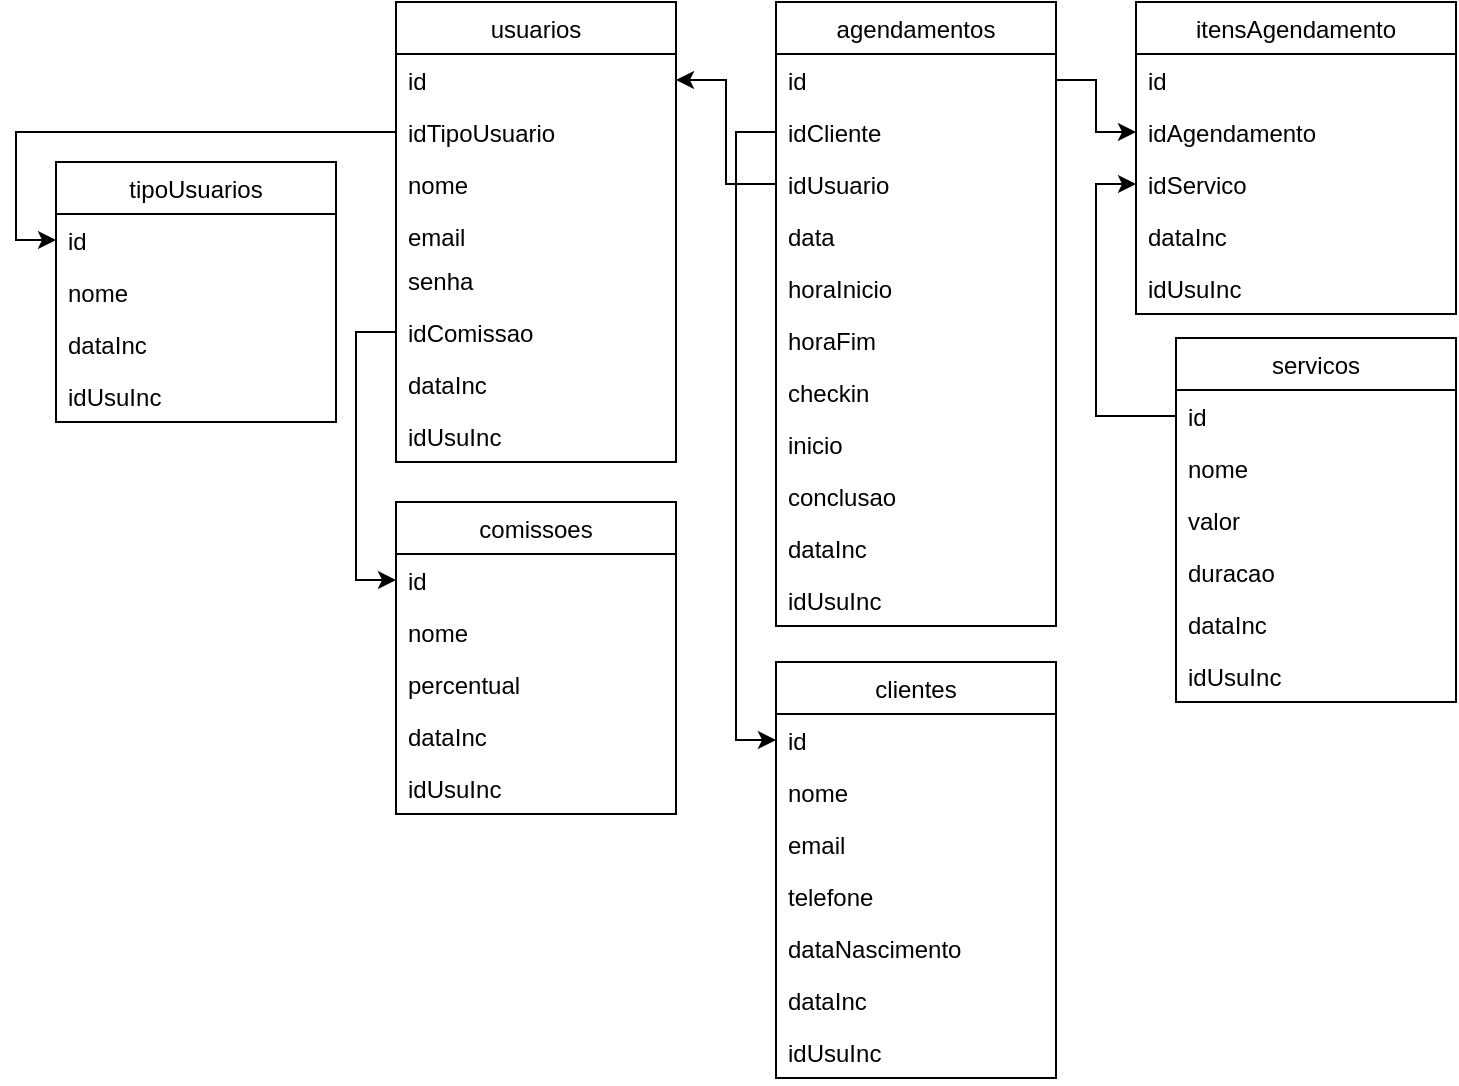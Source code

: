<mxfile version="20.8.16" type="google"><diagram name="Página-1" id="SHHtlzfL3rU4ALIqqouc"><mxGraphModel grid="1" page="1" gridSize="10" guides="1" tooltips="1" connect="1" arrows="1" fold="1" pageScale="1" pageWidth="827" pageHeight="1169" math="0" shadow="0"><root><mxCell id="0"/><mxCell id="1" parent="0"/><mxCell id="tINM5z-sRRij0y-X3o1b-5" value="usuarios" style="swimlane;fontStyle=0;childLayout=stackLayout;horizontal=1;startSize=26;fillColor=none;horizontalStack=0;resizeParent=1;resizeParentMax=0;resizeLast=0;collapsible=1;marginBottom=0;" vertex="1" parent="1"><mxGeometry x="200" y="10" width="140" height="230" as="geometry"/></mxCell><mxCell id="tINM5z-sRRij0y-X3o1b-6" value="id" style="text;strokeColor=none;fillColor=none;align=left;verticalAlign=top;spacingLeft=4;spacingRight=4;overflow=hidden;rotatable=0;points=[[0,0.5],[1,0.5]];portConstraint=eastwest;" vertex="1" parent="tINM5z-sRRij0y-X3o1b-5"><mxGeometry y="26" width="140" height="26" as="geometry"/></mxCell><UserObject label="idTipoUsuario" id="tINM5z-sRRij0y-X3o1b-172"><mxCell style="text;strokeColor=none;fillColor=none;align=left;verticalAlign=top;spacingLeft=4;spacingRight=4;overflow=hidden;rotatable=0;points=[[0,0.5],[1,0.5]];portConstraint=eastwest;" vertex="1" parent="tINM5z-sRRij0y-X3o1b-5"><mxGeometry y="52" width="140" height="26" as="geometry"/></mxCell></UserObject><mxCell id="tINM5z-sRRij0y-X3o1b-7" value="nome" style="text;strokeColor=none;fillColor=none;align=left;verticalAlign=top;spacingLeft=4;spacingRight=4;overflow=hidden;rotatable=0;points=[[0,0.5],[1,0.5]];portConstraint=eastwest;" vertex="1" parent="tINM5z-sRRij0y-X3o1b-5"><mxGeometry y="78" width="140" height="26" as="geometry"/></mxCell><mxCell id="tINM5z-sRRij0y-X3o1b-8" value="email" style="text;strokeColor=none;fillColor=none;align=left;verticalAlign=top;spacingLeft=4;spacingRight=4;overflow=hidden;rotatable=0;points=[[0,0.5],[1,0.5]];portConstraint=eastwest;" vertex="1" parent="tINM5z-sRRij0y-X3o1b-5"><mxGeometry y="104" width="140" height="22" as="geometry"/></mxCell><mxCell id="tINM5z-sRRij0y-X3o1b-9" value="senha" style="text;strokeColor=none;fillColor=none;align=left;verticalAlign=top;spacingLeft=4;spacingRight=4;overflow=hidden;rotatable=0;points=[[0,0.5],[1,0.5]];portConstraint=eastwest;" vertex="1" parent="tINM5z-sRRij0y-X3o1b-5"><mxGeometry y="126" width="140" height="26" as="geometry"/></mxCell><mxCell id="tINM5z-sRRij0y-X3o1b-208" value="idComissao" style="text;strokeColor=none;fillColor=none;align=left;verticalAlign=top;spacingLeft=4;spacingRight=4;overflow=hidden;rotatable=0;points=[[0,0.5],[1,0.5]];portConstraint=eastwest;" vertex="1" parent="tINM5z-sRRij0y-X3o1b-5"><mxGeometry y="152" width="140" height="26" as="geometry"/></mxCell><mxCell id="tINM5z-sRRij0y-X3o1b-20" value="dataInc" style="text;strokeColor=none;fillColor=none;align=left;verticalAlign=top;spacingLeft=4;spacingRight=4;overflow=hidden;rotatable=0;points=[[0,0.5],[1,0.5]];portConstraint=eastwest;" vertex="1" parent="tINM5z-sRRij0y-X3o1b-5"><mxGeometry y="178" width="140" height="26" as="geometry"/></mxCell><mxCell id="tINM5z-sRRij0y-X3o1b-21" value="idUsuInc" style="text;strokeColor=none;fillColor=none;align=left;verticalAlign=top;spacingLeft=4;spacingRight=4;overflow=hidden;rotatable=0;points=[[0,0.5],[1,0.5]];portConstraint=eastwest;" vertex="1" parent="tINM5z-sRRij0y-X3o1b-5"><mxGeometry y="204" width="140" height="26" as="geometry"/></mxCell><mxCell id="tINM5z-sRRij0y-X3o1b-22" value="agendamentos" style="swimlane;fontStyle=0;childLayout=stackLayout;horizontal=1;startSize=26;fillColor=none;horizontalStack=0;resizeParent=1;resizeParentMax=0;resizeLast=0;collapsible=1;marginBottom=0;" vertex="1" parent="1"><mxGeometry x="390" y="10" width="140" height="312" as="geometry"/></mxCell><mxCell id="tINM5z-sRRij0y-X3o1b-23" value="id" style="text;strokeColor=none;fillColor=none;align=left;verticalAlign=top;spacingLeft=4;spacingRight=4;overflow=hidden;rotatable=0;points=[[0,0.5],[1,0.5]];portConstraint=eastwest;" vertex="1" parent="tINM5z-sRRij0y-X3o1b-22"><mxGeometry y="26" width="140" height="26" as="geometry"/></mxCell><mxCell id="tINM5z-sRRij0y-X3o1b-24" value="idCliente" style="text;strokeColor=none;fillColor=none;align=left;verticalAlign=top;spacingLeft=4;spacingRight=4;overflow=hidden;rotatable=0;points=[[0,0.5],[1,0.5]];portConstraint=eastwest;" vertex="1" parent="tINM5z-sRRij0y-X3o1b-22"><mxGeometry y="52" width="140" height="26" as="geometry"/></mxCell><mxCell id="tINM5z-sRRij0y-X3o1b-25" value="idUsuario" style="text;strokeColor=none;fillColor=none;align=left;verticalAlign=top;spacingLeft=4;spacingRight=4;overflow=hidden;rotatable=0;points=[[0,0.5],[1,0.5]];portConstraint=eastwest;" vertex="1" parent="tINM5z-sRRij0y-X3o1b-22"><mxGeometry y="78" width="140" height="26" as="geometry"/></mxCell><mxCell id="tINM5z-sRRij0y-X3o1b-26" value="data" style="text;strokeColor=none;fillColor=none;align=left;verticalAlign=top;spacingLeft=4;spacingRight=4;overflow=hidden;rotatable=0;points=[[0,0.5],[1,0.5]];portConstraint=eastwest;" vertex="1" parent="tINM5z-sRRij0y-X3o1b-22"><mxGeometry y="104" width="140" height="26" as="geometry"/></mxCell><mxCell id="tINM5z-sRRij0y-X3o1b-27" value="horaInicio" style="text;strokeColor=none;fillColor=none;align=left;verticalAlign=top;spacingLeft=4;spacingRight=4;overflow=hidden;rotatable=0;points=[[0,0.5],[1,0.5]];portConstraint=eastwest;" vertex="1" parent="tINM5z-sRRij0y-X3o1b-22"><mxGeometry y="130" width="140" height="26" as="geometry"/></mxCell><mxCell id="tINM5z-sRRij0y-X3o1b-28" value="horaFim" style="text;strokeColor=none;fillColor=none;align=left;verticalAlign=top;spacingLeft=4;spacingRight=4;overflow=hidden;rotatable=0;points=[[0,0.5],[1,0.5]];portConstraint=eastwest;" vertex="1" parent="tINM5z-sRRij0y-X3o1b-22"><mxGeometry y="156" width="140" height="26" as="geometry"/></mxCell><mxCell id="tINM5z-sRRij0y-X3o1b-29" value="checkin" style="text;strokeColor=none;fillColor=none;align=left;verticalAlign=top;spacingLeft=4;spacingRight=4;overflow=hidden;rotatable=0;points=[[0,0.5],[1,0.5]];portConstraint=eastwest;" vertex="1" parent="tINM5z-sRRij0y-X3o1b-22"><mxGeometry y="182" width="140" height="26" as="geometry"/></mxCell><mxCell id="tINM5z-sRRij0y-X3o1b-30" value="inicio" style="text;strokeColor=none;fillColor=none;align=left;verticalAlign=top;spacingLeft=4;spacingRight=4;overflow=hidden;rotatable=0;points=[[0,0.5],[1,0.5]];portConstraint=eastwest;" vertex="1" parent="tINM5z-sRRij0y-X3o1b-22"><mxGeometry y="208" width="140" height="26" as="geometry"/></mxCell><mxCell id="tINM5z-sRRij0y-X3o1b-31" value="conclusao" style="text;strokeColor=none;fillColor=none;align=left;verticalAlign=top;spacingLeft=4;spacingRight=4;overflow=hidden;rotatable=0;points=[[0,0.5],[1,0.5]];portConstraint=eastwest;" vertex="1" parent="tINM5z-sRRij0y-X3o1b-22"><mxGeometry y="234" width="140" height="26" as="geometry"/></mxCell><mxCell id="tINM5z-sRRij0y-X3o1b-37" value="dataInc" style="text;strokeColor=none;fillColor=none;align=left;verticalAlign=top;spacingLeft=4;spacingRight=4;overflow=hidden;rotatable=0;points=[[0,0.5],[1,0.5]];portConstraint=eastwest;" vertex="1" parent="tINM5z-sRRij0y-X3o1b-22"><mxGeometry y="260" width="140" height="26" as="geometry"/></mxCell><mxCell id="tINM5z-sRRij0y-X3o1b-38" value="idUsuInc" style="text;strokeColor=none;fillColor=none;align=left;verticalAlign=top;spacingLeft=4;spacingRight=4;overflow=hidden;rotatable=0;points=[[0,0.5],[1,0.5]];portConstraint=eastwest;" vertex="1" parent="tINM5z-sRRij0y-X3o1b-22"><mxGeometry y="286" width="140" height="26" as="geometry"/></mxCell><mxCell id="tINM5z-sRRij0y-X3o1b-56" value="itensAgendamento" style="swimlane;fontStyle=0;childLayout=stackLayout;horizontal=1;startSize=26;fillColor=none;horizontalStack=0;resizeParent=1;resizeParentMax=0;resizeLast=0;collapsible=1;marginBottom=0;" vertex="1" parent="1"><mxGeometry x="570" y="10" width="160" height="156" as="geometry"><mxRectangle x="650" y="40" width="190" height="30" as="alternateBounds"/></mxGeometry></mxCell><mxCell id="tINM5z-sRRij0y-X3o1b-57" value="id" style="text;strokeColor=none;fillColor=none;align=left;verticalAlign=top;spacingLeft=4;spacingRight=4;overflow=hidden;rotatable=0;points=[[0,0.5],[1,0.5]];portConstraint=eastwest;" vertex="1" parent="tINM5z-sRRij0y-X3o1b-56"><mxGeometry y="26" width="160" height="26" as="geometry"/></mxCell><mxCell id="tINM5z-sRRij0y-X3o1b-58" value="idAgendamento" style="text;strokeColor=none;fillColor=none;align=left;verticalAlign=top;spacingLeft=4;spacingRight=4;overflow=hidden;rotatable=0;points=[[0,0.5],[1,0.5]];portConstraint=eastwest;" vertex="1" parent="tINM5z-sRRij0y-X3o1b-56"><mxGeometry y="52" width="160" height="26" as="geometry"/></mxCell><mxCell id="tINM5z-sRRij0y-X3o1b-59" value="idServico" style="text;strokeColor=none;fillColor=none;align=left;verticalAlign=top;spacingLeft=4;spacingRight=4;overflow=hidden;rotatable=0;points=[[0,0.5],[1,0.5]];portConstraint=eastwest;" vertex="1" parent="tINM5z-sRRij0y-X3o1b-56"><mxGeometry y="78" width="160" height="26" as="geometry"/></mxCell><mxCell id="tINM5z-sRRij0y-X3o1b-71" value="dataInc" style="text;strokeColor=none;fillColor=none;align=left;verticalAlign=top;spacingLeft=4;spacingRight=4;overflow=hidden;rotatable=0;points=[[0,0.5],[1,0.5]];portConstraint=eastwest;" vertex="1" parent="tINM5z-sRRij0y-X3o1b-56"><mxGeometry y="104" width="160" height="26" as="geometry"/></mxCell><mxCell id="tINM5z-sRRij0y-X3o1b-72" value="idUsuInc" style="text;strokeColor=none;fillColor=none;align=left;verticalAlign=top;spacingLeft=4;spacingRight=4;overflow=hidden;rotatable=0;points=[[0,0.5],[1,0.5]];portConstraint=eastwest;" vertex="1" parent="tINM5z-sRRij0y-X3o1b-56"><mxGeometry y="130" width="160" height="26" as="geometry"/></mxCell><mxCell id="tINM5z-sRRij0y-X3o1b-90" value="tipoUsuarios" style="swimlane;fontStyle=0;childLayout=stackLayout;horizontal=1;startSize=26;fillColor=none;horizontalStack=0;resizeParent=1;resizeParentMax=0;resizeLast=0;collapsible=1;marginBottom=0;" vertex="1" parent="1"><mxGeometry x="30" y="90" width="140" height="130" as="geometry"/></mxCell><mxCell id="tINM5z-sRRij0y-X3o1b-91" value="id" style="text;strokeColor=none;fillColor=none;align=left;verticalAlign=top;spacingLeft=4;spacingRight=4;overflow=hidden;rotatable=0;points=[[0,0.5],[1,0.5]];portConstraint=eastwest;" vertex="1" parent="tINM5z-sRRij0y-X3o1b-90"><mxGeometry y="26" width="140" height="26" as="geometry"/></mxCell><mxCell id="tINM5z-sRRij0y-X3o1b-92" value="nome" style="text;strokeColor=none;fillColor=none;align=left;verticalAlign=top;spacingLeft=4;spacingRight=4;overflow=hidden;rotatable=0;points=[[0,0.5],[1,0.5]];portConstraint=eastwest;" vertex="1" parent="tINM5z-sRRij0y-X3o1b-90"><mxGeometry y="52" width="140" height="26" as="geometry"/></mxCell><mxCell id="tINM5z-sRRij0y-X3o1b-105" value="dataInc" style="text;strokeColor=none;fillColor=none;align=left;verticalAlign=top;spacingLeft=4;spacingRight=4;overflow=hidden;rotatable=0;points=[[0,0.5],[1,0.5]];portConstraint=eastwest;" vertex="1" parent="tINM5z-sRRij0y-X3o1b-90"><mxGeometry y="78" width="140" height="26" as="geometry"/></mxCell><mxCell id="tINM5z-sRRij0y-X3o1b-106" value="idUsuInc" style="text;strokeColor=none;fillColor=none;align=left;verticalAlign=top;spacingLeft=4;spacingRight=4;overflow=hidden;rotatable=0;points=[[0,0.5],[1,0.5]];portConstraint=eastwest;" vertex="1" parent="tINM5z-sRRij0y-X3o1b-90"><mxGeometry y="104" width="140" height="26" as="geometry"/></mxCell><mxCell id="tINM5z-sRRij0y-X3o1b-124" value="servicos" style="swimlane;fontStyle=0;childLayout=stackLayout;horizontal=1;startSize=26;fillColor=none;horizontalStack=0;resizeParent=1;resizeParentMax=0;resizeLast=0;collapsible=1;marginBottom=0;" vertex="1" parent="1"><mxGeometry x="590" y="178" width="140" height="182" as="geometry"/></mxCell><mxCell id="tINM5z-sRRij0y-X3o1b-125" value="id" style="text;strokeColor=none;fillColor=none;align=left;verticalAlign=top;spacingLeft=4;spacingRight=4;overflow=hidden;rotatable=0;points=[[0,0.5],[1,0.5]];portConstraint=eastwest;" vertex="1" parent="tINM5z-sRRij0y-X3o1b-124"><mxGeometry y="26" width="140" height="26" as="geometry"/></mxCell><mxCell id="tINM5z-sRRij0y-X3o1b-126" value="nome" style="text;strokeColor=none;fillColor=none;align=left;verticalAlign=top;spacingLeft=4;spacingRight=4;overflow=hidden;rotatable=0;points=[[0,0.5],[1,0.5]];portConstraint=eastwest;" vertex="1" parent="tINM5z-sRRij0y-X3o1b-124"><mxGeometry y="52" width="140" height="26" as="geometry"/></mxCell><mxCell id="tINM5z-sRRij0y-X3o1b-127" value="valor" style="text;strokeColor=none;fillColor=none;align=left;verticalAlign=top;spacingLeft=4;spacingRight=4;overflow=hidden;rotatable=0;points=[[0,0.5],[1,0.5]];portConstraint=eastwest;" vertex="1" parent="tINM5z-sRRij0y-X3o1b-124"><mxGeometry y="78" width="140" height="26" as="geometry"/></mxCell><mxCell id="tINM5z-sRRij0y-X3o1b-128" value="duracao" style="text;strokeColor=none;fillColor=none;align=left;verticalAlign=top;spacingLeft=4;spacingRight=4;overflow=hidden;rotatable=0;points=[[0,0.5],[1,0.5]];portConstraint=eastwest;" vertex="1" parent="tINM5z-sRRij0y-X3o1b-124"><mxGeometry y="104" width="140" height="26" as="geometry"/></mxCell><mxCell id="tINM5z-sRRij0y-X3o1b-139" value="dataInc" style="text;strokeColor=none;fillColor=none;align=left;verticalAlign=top;spacingLeft=4;spacingRight=4;overflow=hidden;rotatable=0;points=[[0,0.5],[1,0.5]];portConstraint=eastwest;" vertex="1" parent="tINM5z-sRRij0y-X3o1b-124"><mxGeometry y="130" width="140" height="26" as="geometry"/></mxCell><mxCell id="tINM5z-sRRij0y-X3o1b-140" value="idUsuInc" style="text;strokeColor=none;fillColor=none;align=left;verticalAlign=top;spacingLeft=4;spacingRight=4;overflow=hidden;rotatable=0;points=[[0,0.5],[1,0.5]];portConstraint=eastwest;" vertex="1" parent="tINM5z-sRRij0y-X3o1b-124"><mxGeometry y="156" width="140" height="26" as="geometry"/></mxCell><mxCell id="tINM5z-sRRij0y-X3o1b-141" value="clientes" style="swimlane;fontStyle=0;childLayout=stackLayout;horizontal=1;startSize=26;fillColor=none;horizontalStack=0;resizeParent=1;resizeParentMax=0;resizeLast=0;collapsible=1;marginBottom=0;" vertex="1" parent="1"><mxGeometry x="390" y="340" width="140" height="208" as="geometry"/></mxCell><mxCell id="tINM5z-sRRij0y-X3o1b-142" value="id" style="text;strokeColor=none;fillColor=none;align=left;verticalAlign=top;spacingLeft=4;spacingRight=4;overflow=hidden;rotatable=0;points=[[0,0.5],[1,0.5]];portConstraint=eastwest;" vertex="1" parent="tINM5z-sRRij0y-X3o1b-141"><mxGeometry y="26" width="140" height="26" as="geometry"/></mxCell><mxCell id="tINM5z-sRRij0y-X3o1b-143" value="nome" style="text;strokeColor=none;fillColor=none;align=left;verticalAlign=top;spacingLeft=4;spacingRight=4;overflow=hidden;rotatable=0;points=[[0,0.5],[1,0.5]];portConstraint=eastwest;" vertex="1" parent="tINM5z-sRRij0y-X3o1b-141"><mxGeometry y="52" width="140" height="26" as="geometry"/></mxCell><mxCell id="tINM5z-sRRij0y-X3o1b-144" value="email" style="text;strokeColor=none;fillColor=none;align=left;verticalAlign=top;spacingLeft=4;spacingRight=4;overflow=hidden;rotatable=0;points=[[0,0.5],[1,0.5]];portConstraint=eastwest;" vertex="1" parent="tINM5z-sRRij0y-X3o1b-141"><mxGeometry y="78" width="140" height="26" as="geometry"/></mxCell><mxCell id="tINM5z-sRRij0y-X3o1b-145" value="telefone" style="text;strokeColor=none;fillColor=none;align=left;verticalAlign=top;spacingLeft=4;spacingRight=4;overflow=hidden;rotatable=0;points=[[0,0.5],[1,0.5]];portConstraint=eastwest;" vertex="1" parent="tINM5z-sRRij0y-X3o1b-141"><mxGeometry y="104" width="140" height="26" as="geometry"/></mxCell><mxCell id="tINM5z-sRRij0y-X3o1b-146" value="dataNascimento" style="text;strokeColor=none;fillColor=none;align=left;verticalAlign=top;spacingLeft=4;spacingRight=4;overflow=hidden;rotatable=0;points=[[0,0.5],[1,0.5]];portConstraint=eastwest;" vertex="1" parent="tINM5z-sRRij0y-X3o1b-141"><mxGeometry y="130" width="140" height="26" as="geometry"/></mxCell><mxCell id="tINM5z-sRRij0y-X3o1b-156" value="dataInc" style="text;strokeColor=none;fillColor=none;align=left;verticalAlign=top;spacingLeft=4;spacingRight=4;overflow=hidden;rotatable=0;points=[[0,0.5],[1,0.5]];portConstraint=eastwest;" vertex="1" parent="tINM5z-sRRij0y-X3o1b-141"><mxGeometry y="156" width="140" height="26" as="geometry"/></mxCell><mxCell id="tINM5z-sRRij0y-X3o1b-157" value="idUsuInc" style="text;strokeColor=none;fillColor=none;align=left;verticalAlign=top;spacingLeft=4;spacingRight=4;overflow=hidden;rotatable=0;points=[[0,0.5],[1,0.5]];portConstraint=eastwest;" vertex="1" parent="tINM5z-sRRij0y-X3o1b-141"><mxGeometry y="182" width="140" height="26" as="geometry"/></mxCell><mxCell id="tINM5z-sRRij0y-X3o1b-194" style="edgeStyle=orthogonalEdgeStyle;rounded=0;orthogonalLoop=1;jettySize=auto;html=1;entryX=0;entryY=0.5;entryDx=0;entryDy=0;" edge="1" parent="1" source="tINM5z-sRRij0y-X3o1b-172" target="tINM5z-sRRij0y-X3o1b-91"><mxGeometry relative="1" as="geometry"/></mxCell><mxCell id="tINM5z-sRRij0y-X3o1b-209" style="edgeStyle=orthogonalEdgeStyle;rounded=0;orthogonalLoop=1;jettySize=auto;html=1;entryX=0;entryY=0.5;entryDx=0;entryDy=0;" edge="1" parent="1" source="tINM5z-sRRij0y-X3o1b-208" target="tINM5z-sRRij0y-X3o1b-108"><mxGeometry relative="1" as="geometry"/></mxCell><mxCell id="tINM5z-sRRij0y-X3o1b-214" style="edgeStyle=orthogonalEdgeStyle;rounded=0;orthogonalLoop=1;jettySize=auto;html=1;entryX=1;entryY=0.5;entryDx=0;entryDy=0;" edge="1" parent="1" source="tINM5z-sRRij0y-X3o1b-25" target="tINM5z-sRRij0y-X3o1b-6"><mxGeometry relative="1" as="geometry"/></mxCell><mxCell id="tINM5z-sRRij0y-X3o1b-215" style="edgeStyle=orthogonalEdgeStyle;rounded=0;orthogonalLoop=1;jettySize=auto;html=1;entryX=0;entryY=0.5;entryDx=0;entryDy=0;" edge="1" parent="1" source="tINM5z-sRRij0y-X3o1b-24" target="tINM5z-sRRij0y-X3o1b-142"><mxGeometry relative="1" as="geometry"/></mxCell><mxCell id="tINM5z-sRRij0y-X3o1b-107" value="comissoes" style="swimlane;fontStyle=0;childLayout=stackLayout;horizontal=1;startSize=26;fillColor=none;horizontalStack=0;resizeParent=1;resizeParentMax=0;resizeLast=0;collapsible=1;marginBottom=0;" vertex="1" parent="1"><mxGeometry x="200" y="260" width="140" height="156" as="geometry"/></mxCell><mxCell id="tINM5z-sRRij0y-X3o1b-108" value="id" style="text;strokeColor=none;fillColor=none;align=left;verticalAlign=top;spacingLeft=4;spacingRight=4;overflow=hidden;rotatable=0;points=[[0,0.5],[1,0.5]];portConstraint=eastwest;" vertex="1" parent="tINM5z-sRRij0y-X3o1b-107"><mxGeometry y="26" width="140" height="26" as="geometry"/></mxCell><mxCell id="tINM5z-sRRij0y-X3o1b-109" value="nome" style="text;strokeColor=none;fillColor=none;align=left;verticalAlign=top;spacingLeft=4;spacingRight=4;overflow=hidden;rotatable=0;points=[[0,0.5],[1,0.5]];portConstraint=eastwest;" vertex="1" parent="tINM5z-sRRij0y-X3o1b-107"><mxGeometry y="52" width="140" height="26" as="geometry"/></mxCell><mxCell id="tINM5z-sRRij0y-X3o1b-110" value="percentual" style="text;strokeColor=none;fillColor=none;align=left;verticalAlign=top;spacingLeft=4;spacingRight=4;overflow=hidden;rotatable=0;points=[[0,0.5],[1,0.5]];portConstraint=eastwest;" vertex="1" parent="tINM5z-sRRij0y-X3o1b-107"><mxGeometry y="78" width="140" height="26" as="geometry"/></mxCell><mxCell id="tINM5z-sRRij0y-X3o1b-122" value="dataInc" style="text;strokeColor=none;fillColor=none;align=left;verticalAlign=top;spacingLeft=4;spacingRight=4;overflow=hidden;rotatable=0;points=[[0,0.5],[1,0.5]];portConstraint=eastwest;" vertex="1" parent="tINM5z-sRRij0y-X3o1b-107"><mxGeometry y="104" width="140" height="26" as="geometry"/></mxCell><mxCell id="tINM5z-sRRij0y-X3o1b-123" value="idUsuInc" style="text;strokeColor=none;fillColor=none;align=left;verticalAlign=top;spacingLeft=4;spacingRight=4;overflow=hidden;rotatable=0;points=[[0,0.5],[1,0.5]];portConstraint=eastwest;" vertex="1" parent="tINM5z-sRRij0y-X3o1b-107"><mxGeometry y="130" width="140" height="26" as="geometry"/></mxCell><mxCell id="tINM5z-sRRij0y-X3o1b-222" style="edgeStyle=orthogonalEdgeStyle;rounded=0;orthogonalLoop=1;jettySize=auto;html=1;" edge="1" parent="1" source="tINM5z-sRRij0y-X3o1b-23" target="tINM5z-sRRij0y-X3o1b-58"><mxGeometry relative="1" as="geometry"/></mxCell><mxCell id="tINM5z-sRRij0y-X3o1b-223" style="edgeStyle=orthogonalEdgeStyle;rounded=0;orthogonalLoop=1;jettySize=auto;html=1;entryX=0;entryY=0.5;entryDx=0;entryDy=0;" edge="1" parent="1" source="tINM5z-sRRij0y-X3o1b-125" target="tINM5z-sRRij0y-X3o1b-59"><mxGeometry relative="1" as="geometry"/></mxCell></root></mxGraphModel></diagram></mxfile>